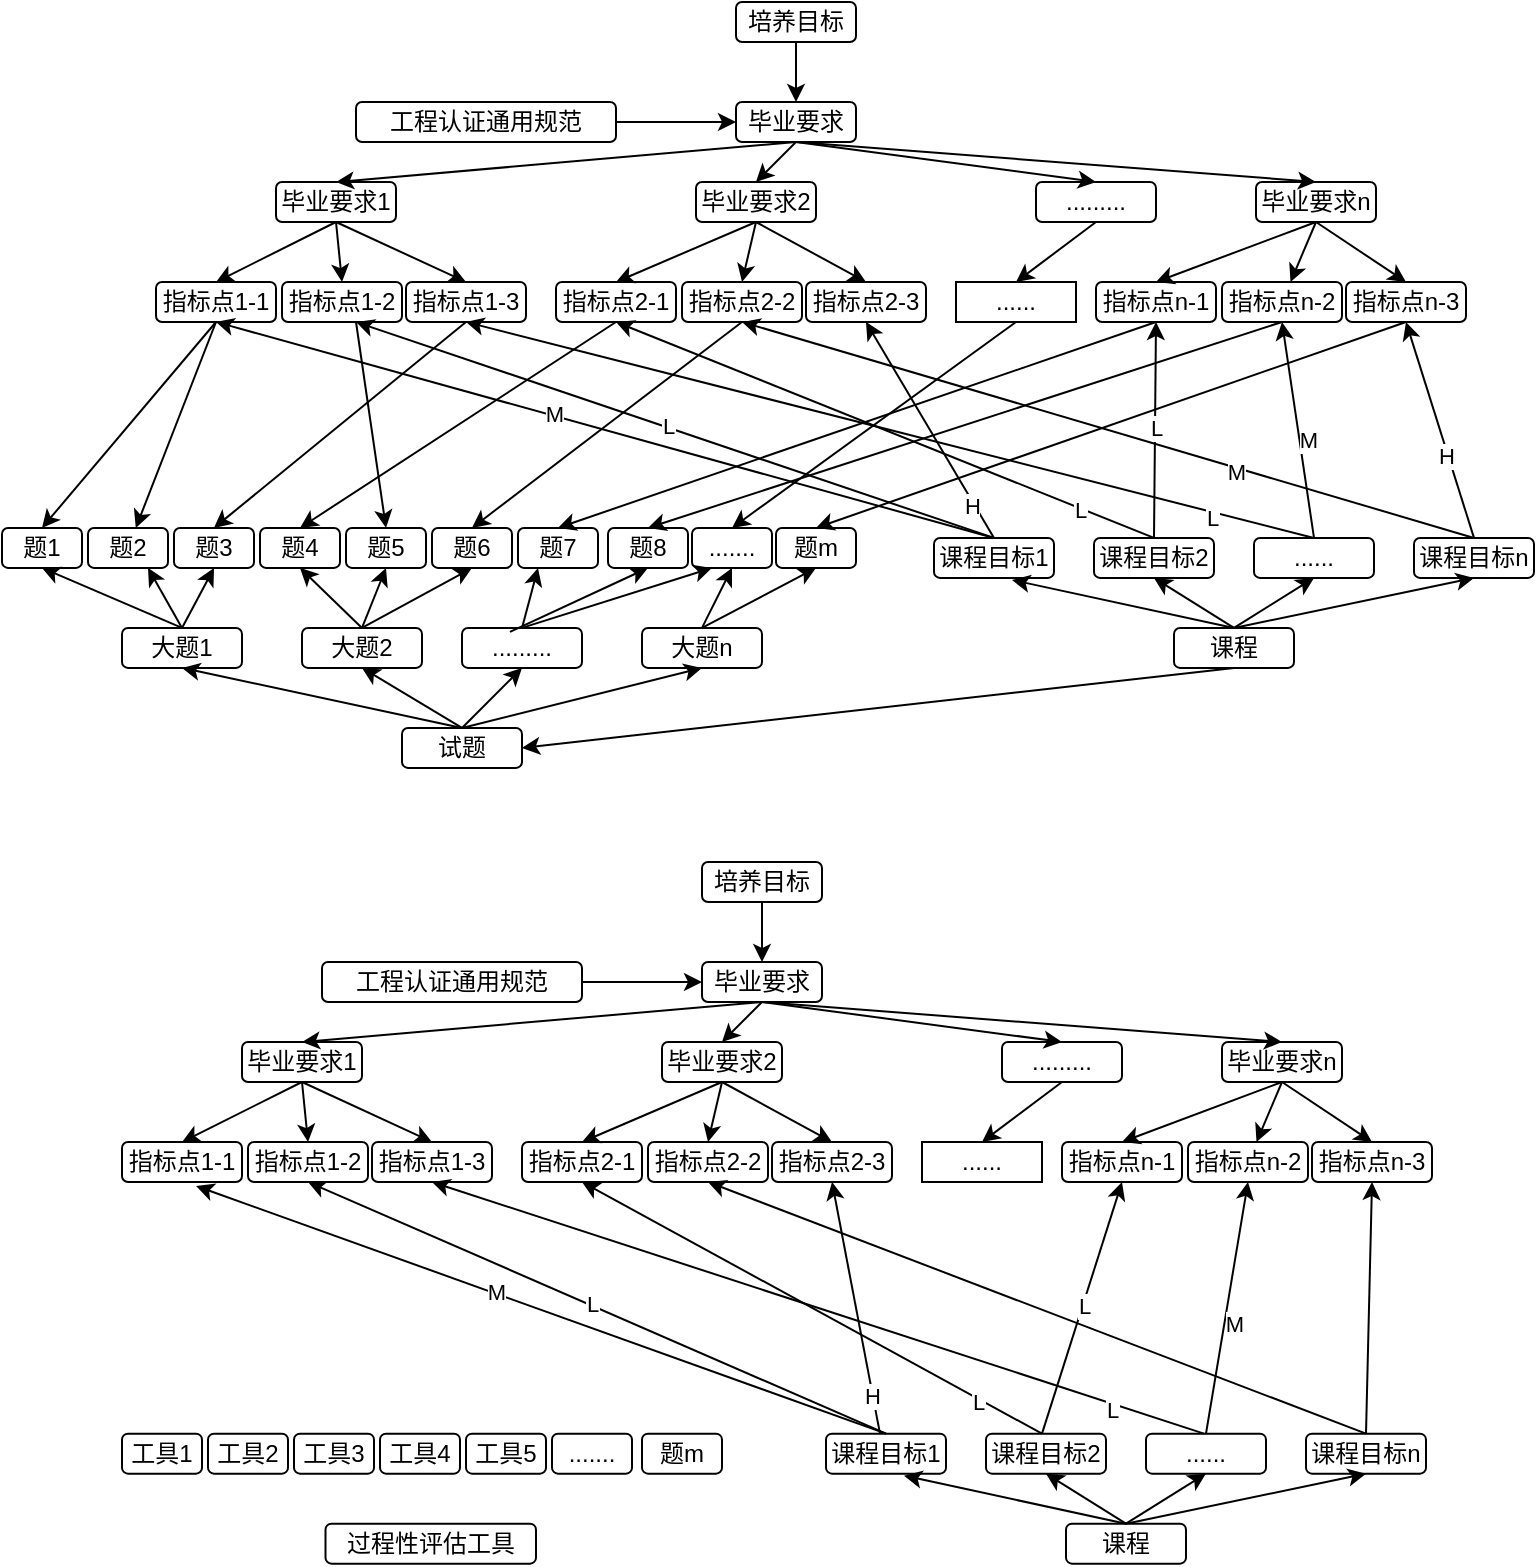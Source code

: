 <mxfile version="24.7.6">
  <diagram name="第 1 页" id="M0MhTHvx4IZhhb8VPKxF">
    <mxGraphModel dx="1434" dy="713" grid="1" gridSize="10" guides="1" tooltips="1" connect="1" arrows="1" fold="1" page="1" pageScale="1" pageWidth="827" pageHeight="1169" math="0" shadow="0">
      <root>
        <mxCell id="0" />
        <mxCell id="1" parent="0" />
        <mxCell id="4NmGDDG5UK57I1fCdw00-1" value="&lt;div align=&quot;center&quot;&gt;培养目标&lt;/div&gt;" style="rounded=1;whiteSpace=wrap;html=1;align=center;" parent="1" vertex="1">
          <mxGeometry x="390" y="220" width="60" height="20" as="geometry" />
        </mxCell>
        <mxCell id="4NmGDDG5UK57I1fCdw00-13" value="毕业要求" style="rounded=1;whiteSpace=wrap;html=1;align=center;" parent="1" vertex="1">
          <mxGeometry x="390" y="270" width="60" height="20" as="geometry" />
        </mxCell>
        <mxCell id="4NmGDDG5UK57I1fCdw00-14" value="工程认证通用规范" style="rounded=1;whiteSpace=wrap;html=1;align=center;" parent="1" vertex="1">
          <mxGeometry x="200" y="270" width="130" height="20" as="geometry" />
        </mxCell>
        <mxCell id="4NmGDDG5UK57I1fCdw00-15" value="毕业要求1" style="rounded=1;whiteSpace=wrap;html=1;align=center;" parent="1" vertex="1">
          <mxGeometry x="160" y="310" width="60" height="20" as="geometry" />
        </mxCell>
        <mxCell id="4NmGDDG5UK57I1fCdw00-16" value="毕业要求2" style="rounded=1;whiteSpace=wrap;html=1;align=center;" parent="1" vertex="1">
          <mxGeometry x="370" y="310" width="60" height="20" as="geometry" />
        </mxCell>
        <mxCell id="4NmGDDG5UK57I1fCdw00-18" value="毕业要求n" style="rounded=1;whiteSpace=wrap;html=1;align=center;" parent="1" vertex="1">
          <mxGeometry x="650" y="310" width="60" height="20" as="geometry" />
        </mxCell>
        <mxCell id="4NmGDDG5UK57I1fCdw00-19" value="........." style="rounded=1;whiteSpace=wrap;html=1;align=center;" parent="1" vertex="1">
          <mxGeometry x="540" y="310" width="60" height="20" as="geometry" />
        </mxCell>
        <mxCell id="4NmGDDG5UK57I1fCdw00-20" value="指标点1-1" style="rounded=1;whiteSpace=wrap;html=1;align=center;" parent="1" vertex="1">
          <mxGeometry x="100" y="360" width="60" height="20" as="geometry" />
        </mxCell>
        <mxCell id="4NmGDDG5UK57I1fCdw00-21" value="指标点1-2" style="rounded=1;whiteSpace=wrap;html=1;align=center;" parent="1" vertex="1">
          <mxGeometry x="163" y="360" width="60" height="20" as="geometry" />
        </mxCell>
        <mxCell id="4NmGDDG5UK57I1fCdw00-22" value="指标点1-3" style="rounded=1;whiteSpace=wrap;html=1;align=center;" parent="1" vertex="1">
          <mxGeometry x="225" y="360" width="60" height="20" as="geometry" />
        </mxCell>
        <mxCell id="4NmGDDG5UK57I1fCdw00-24" value="指标点2-1" style="rounded=1;whiteSpace=wrap;html=1;align=center;" parent="1" vertex="1">
          <mxGeometry x="300" y="360" width="60" height="20" as="geometry" />
        </mxCell>
        <mxCell id="4NmGDDG5UK57I1fCdw00-25" value="指标点2-2" style="rounded=1;whiteSpace=wrap;html=1;align=center;" parent="1" vertex="1">
          <mxGeometry x="363" y="360" width="60" height="20" as="geometry" />
        </mxCell>
        <mxCell id="4NmGDDG5UK57I1fCdw00-26" value="指标点2-3" style="rounded=1;whiteSpace=wrap;html=1;align=center;" parent="1" vertex="1">
          <mxGeometry x="425" y="360" width="60" height="20" as="geometry" />
        </mxCell>
        <mxCell id="4NmGDDG5UK57I1fCdw00-27" value="指标点n-1" style="rounded=1;whiteSpace=wrap;html=1;align=center;" parent="1" vertex="1">
          <mxGeometry x="570" y="360" width="60" height="20" as="geometry" />
        </mxCell>
        <mxCell id="4NmGDDG5UK57I1fCdw00-28" value="指标点n-2" style="rounded=1;whiteSpace=wrap;html=1;align=center;" parent="1" vertex="1">
          <mxGeometry x="633" y="360" width="60" height="20" as="geometry" />
        </mxCell>
        <mxCell id="4NmGDDG5UK57I1fCdw00-29" value="指标点n-3" style="rounded=1;whiteSpace=wrap;html=1;align=center;" parent="1" vertex="1">
          <mxGeometry x="695" y="360" width="60" height="20" as="geometry" />
        </mxCell>
        <mxCell id="l1RVXC4RBP18zVJXkCvL-1" value="课程" style="rounded=1;whiteSpace=wrap;html=1;align=center;" parent="1" vertex="1">
          <mxGeometry x="609" y="532.96" width="60" height="20" as="geometry" />
        </mxCell>
        <mxCell id="l1RVXC4RBP18zVJXkCvL-2" value="课程目标1" style="rounded=1;whiteSpace=wrap;html=1;align=center;" parent="1" vertex="1">
          <mxGeometry x="489" y="487.96" width="60" height="20" as="geometry" />
        </mxCell>
        <mxCell id="l1RVXC4RBP18zVJXkCvL-3" value="课程目标2" style="rounded=1;whiteSpace=wrap;html=1;align=center;" parent="1" vertex="1">
          <mxGeometry x="569" y="487.96" width="60" height="20" as="geometry" />
        </mxCell>
        <mxCell id="l1RVXC4RBP18zVJXkCvL-4" value="......" style="rounded=1;whiteSpace=wrap;html=1;align=center;" parent="1" vertex="1">
          <mxGeometry x="649" y="487.96" width="60" height="20" as="geometry" />
        </mxCell>
        <mxCell id="l1RVXC4RBP18zVJXkCvL-5" value="课程目标n" style="rounded=1;whiteSpace=wrap;html=1;align=center;" parent="1" vertex="1">
          <mxGeometry x="729" y="487.96" width="60" height="20" as="geometry" />
        </mxCell>
        <mxCell id="l1RVXC4RBP18zVJXkCvL-7" value="" style="endArrow=classic;html=1;rounded=0;exitX=0.5;exitY=0;exitDx=0;exitDy=0;entryX=0.5;entryY=1;entryDx=0;entryDy=0;" parent="1" source="l1RVXC4RBP18zVJXkCvL-2" target="4NmGDDG5UK57I1fCdw00-20" edge="1">
          <mxGeometry width="50" height="50" relative="1" as="geometry">
            <mxPoint x="390" y="490" as="sourcePoint" />
            <mxPoint x="440" y="440" as="targetPoint" />
          </mxGeometry>
        </mxCell>
        <mxCell id="l1RVXC4RBP18zVJXkCvL-9" value="M" style="edgeLabel;html=1;align=center;verticalAlign=middle;resizable=0;points=[];" parent="l1RVXC4RBP18zVJXkCvL-7" vertex="1" connectable="0">
          <mxGeometry x="0.135" y="-1" relative="1" as="geometry">
            <mxPoint as="offset" />
          </mxGeometry>
        </mxCell>
        <mxCell id="l1RVXC4RBP18zVJXkCvL-16" value="" style="endArrow=classic;html=1;rounded=0;exitX=0.5;exitY=0;exitDx=0;exitDy=0;entryX=0.5;entryY=1;entryDx=0;entryDy=0;" parent="1" source="l1RVXC4RBP18zVJXkCvL-3" target="4NmGDDG5UK57I1fCdw00-27" edge="1">
          <mxGeometry width="50" height="50" relative="1" as="geometry">
            <mxPoint x="600" y="500" as="sourcePoint" />
            <mxPoint x="650" y="450" as="targetPoint" />
          </mxGeometry>
        </mxCell>
        <mxCell id="l1RVXC4RBP18zVJXkCvL-17" value="L" style="edgeLabel;html=1;align=center;verticalAlign=middle;resizable=0;points=[];" parent="l1RVXC4RBP18zVJXkCvL-16" vertex="1" connectable="0">
          <mxGeometry x="0.015" relative="1" as="geometry">
            <mxPoint as="offset" />
          </mxGeometry>
        </mxCell>
        <mxCell id="l1RVXC4RBP18zVJXkCvL-18" value="" style="endArrow=classic;html=1;rounded=0;exitX=0.5;exitY=0;exitDx=0;exitDy=0;entryX=0.5;entryY=1;entryDx=0;entryDy=0;" parent="1" source="l1RVXC4RBP18zVJXkCvL-4" target="4NmGDDG5UK57I1fCdw00-22" edge="1">
          <mxGeometry width="50" height="50" relative="1" as="geometry">
            <mxPoint x="710" y="530" as="sourcePoint" />
            <mxPoint x="760" y="480" as="targetPoint" />
          </mxGeometry>
        </mxCell>
        <mxCell id="d3TRPafl2YmMPk96gAk_-47" value="L" style="edgeLabel;html=1;align=center;verticalAlign=middle;resizable=0;points=[];" vertex="1" connectable="0" parent="l1RVXC4RBP18zVJXkCvL-18">
          <mxGeometry x="-0.763" y="3" relative="1" as="geometry">
            <mxPoint as="offset" />
          </mxGeometry>
        </mxCell>
        <mxCell id="l1RVXC4RBP18zVJXkCvL-19" value="" style="endArrow=classic;html=1;rounded=0;exitX=0.5;exitY=0;exitDx=0;exitDy=0;entryX=0.5;entryY=1;entryDx=0;entryDy=0;" parent="1" source="l1RVXC4RBP18zVJXkCvL-4" target="4NmGDDG5UK57I1fCdw00-28" edge="1">
          <mxGeometry width="50" height="50" relative="1" as="geometry">
            <mxPoint x="690" y="560" as="sourcePoint" />
            <mxPoint x="740" y="510" as="targetPoint" />
          </mxGeometry>
        </mxCell>
        <mxCell id="d3TRPafl2YmMPk96gAk_-48" value="M" style="edgeLabel;html=1;align=center;verticalAlign=middle;resizable=0;points=[];" vertex="1" connectable="0" parent="l1RVXC4RBP18zVJXkCvL-19">
          <mxGeometry x="-0.104" y="-4" relative="1" as="geometry">
            <mxPoint as="offset" />
          </mxGeometry>
        </mxCell>
        <mxCell id="l1RVXC4RBP18zVJXkCvL-20" value="" style="endArrow=classic;html=1;rounded=0;entryX=0.5;entryY=1;entryDx=0;entryDy=0;exitX=0.5;exitY=0;exitDx=0;exitDy=0;" parent="1" source="l1RVXC4RBP18zVJXkCvL-5" target="4NmGDDG5UK57I1fCdw00-29" edge="1">
          <mxGeometry width="50" height="50" relative="1" as="geometry">
            <mxPoint x="770" y="580" as="sourcePoint" />
            <mxPoint x="820" y="530" as="targetPoint" />
          </mxGeometry>
        </mxCell>
        <mxCell id="d3TRPafl2YmMPk96gAk_-49" value="H" style="edgeLabel;html=1;align=center;verticalAlign=middle;resizable=0;points=[];" vertex="1" connectable="0" parent="l1RVXC4RBP18zVJXkCvL-20">
          <mxGeometry x="-0.235" y="1" relative="1" as="geometry">
            <mxPoint as="offset" />
          </mxGeometry>
        </mxCell>
        <mxCell id="l1RVXC4RBP18zVJXkCvL-21" value="" style="endArrow=classic;html=1;rounded=0;exitX=0.5;exitY=0;exitDx=0;exitDy=0;entryX=0.5;entryY=1;entryDx=0;entryDy=0;" parent="1" source="l1RVXC4RBP18zVJXkCvL-5" target="4NmGDDG5UK57I1fCdw00-25" edge="1">
          <mxGeometry width="50" height="50" relative="1" as="geometry">
            <mxPoint x="770" y="500" as="sourcePoint" />
            <mxPoint x="820" y="450" as="targetPoint" />
          </mxGeometry>
        </mxCell>
        <mxCell id="d3TRPafl2YmMPk96gAk_-58" value="M" style="edgeLabel;html=1;align=center;verticalAlign=middle;resizable=0;points=[];" vertex="1" connectable="0" parent="l1RVXC4RBP18zVJXkCvL-21">
          <mxGeometry x="-0.353" y="2" relative="1" as="geometry">
            <mxPoint as="offset" />
          </mxGeometry>
        </mxCell>
        <mxCell id="l1RVXC4RBP18zVJXkCvL-22" value="......" style="rounded=1;whiteSpace=wrap;html=1;align=center;arcSize=0;" parent="1" vertex="1">
          <mxGeometry x="500" y="360" width="60" height="20" as="geometry" />
        </mxCell>
        <mxCell id="l1RVXC4RBP18zVJXkCvL-23" value="" style="endArrow=classic;html=1;rounded=0;exitX=0.5;exitY=1;exitDx=0;exitDy=0;entryX=0.5;entryY=0;entryDx=0;entryDy=0;" parent="1" source="4NmGDDG5UK57I1fCdw00-15" target="4NmGDDG5UK57I1fCdw00-20" edge="1">
          <mxGeometry width="50" height="50" relative="1" as="geometry">
            <mxPoint x="390" y="460" as="sourcePoint" />
            <mxPoint x="440" y="410" as="targetPoint" />
          </mxGeometry>
        </mxCell>
        <mxCell id="l1RVXC4RBP18zVJXkCvL-24" value="" style="endArrow=classic;html=1;rounded=0;exitX=0.5;exitY=1;exitDx=0;exitDy=0;entryX=0.5;entryY=0;entryDx=0;entryDy=0;" parent="1" source="4NmGDDG5UK57I1fCdw00-15" target="4NmGDDG5UK57I1fCdw00-21" edge="1">
          <mxGeometry width="50" height="50" relative="1" as="geometry">
            <mxPoint x="390" y="460" as="sourcePoint" />
            <mxPoint x="440" y="410" as="targetPoint" />
          </mxGeometry>
        </mxCell>
        <mxCell id="l1RVXC4RBP18zVJXkCvL-25" value="" style="endArrow=classic;html=1;rounded=0;exitX=0.5;exitY=1;exitDx=0;exitDy=0;entryX=0.5;entryY=0;entryDx=0;entryDy=0;" parent="1" source="4NmGDDG5UK57I1fCdw00-15" target="4NmGDDG5UK57I1fCdw00-22" edge="1">
          <mxGeometry width="50" height="50" relative="1" as="geometry">
            <mxPoint x="410" y="470" as="sourcePoint" />
            <mxPoint x="460" y="420" as="targetPoint" />
          </mxGeometry>
        </mxCell>
        <mxCell id="l1RVXC4RBP18zVJXkCvL-26" value="" style="endArrow=classic;html=1;rounded=0;exitX=0.5;exitY=1;exitDx=0;exitDy=0;entryX=0.5;entryY=0;entryDx=0;entryDy=0;" parent="1" source="4NmGDDG5UK57I1fCdw00-16" target="4NmGDDG5UK57I1fCdw00-24" edge="1">
          <mxGeometry width="50" height="50" relative="1" as="geometry">
            <mxPoint x="390" y="460" as="sourcePoint" />
            <mxPoint x="440" y="410" as="targetPoint" />
          </mxGeometry>
        </mxCell>
        <mxCell id="l1RVXC4RBP18zVJXkCvL-27" value="" style="endArrow=classic;html=1;rounded=0;exitX=0.5;exitY=1;exitDx=0;exitDy=0;entryX=0.5;entryY=0;entryDx=0;entryDy=0;" parent="1" source="4NmGDDG5UK57I1fCdw00-16" target="4NmGDDG5UK57I1fCdw00-25" edge="1">
          <mxGeometry width="50" height="50" relative="1" as="geometry">
            <mxPoint x="390" y="460" as="sourcePoint" />
            <mxPoint x="440" y="410" as="targetPoint" />
          </mxGeometry>
        </mxCell>
        <mxCell id="l1RVXC4RBP18zVJXkCvL-28" value="" style="endArrow=classic;html=1;rounded=0;exitX=0.5;exitY=1;exitDx=0;exitDy=0;entryX=0.5;entryY=0;entryDx=0;entryDy=0;" parent="1" source="4NmGDDG5UK57I1fCdw00-16" target="4NmGDDG5UK57I1fCdw00-26" edge="1">
          <mxGeometry width="50" height="50" relative="1" as="geometry">
            <mxPoint x="390" y="460" as="sourcePoint" />
            <mxPoint x="440" y="410" as="targetPoint" />
          </mxGeometry>
        </mxCell>
        <mxCell id="l1RVXC4RBP18zVJXkCvL-29" value="" style="endArrow=classic;html=1;rounded=0;exitX=0.5;exitY=1;exitDx=0;exitDy=0;entryX=0.5;entryY=0;entryDx=0;entryDy=0;" parent="1" source="4NmGDDG5UK57I1fCdw00-19" target="l1RVXC4RBP18zVJXkCvL-22" edge="1">
          <mxGeometry width="50" height="50" relative="1" as="geometry">
            <mxPoint x="390" y="460" as="sourcePoint" />
            <mxPoint x="440" y="410" as="targetPoint" />
          </mxGeometry>
        </mxCell>
        <mxCell id="l1RVXC4RBP18zVJXkCvL-30" value="" style="endArrow=classic;html=1;rounded=0;exitX=0.5;exitY=1;exitDx=0;exitDy=0;entryX=0.5;entryY=0;entryDx=0;entryDy=0;" parent="1" source="4NmGDDG5UK57I1fCdw00-18" target="4NmGDDG5UK57I1fCdw00-27" edge="1">
          <mxGeometry width="50" height="50" relative="1" as="geometry">
            <mxPoint x="390" y="460" as="sourcePoint" />
            <mxPoint x="440" y="410" as="targetPoint" />
          </mxGeometry>
        </mxCell>
        <mxCell id="l1RVXC4RBP18zVJXkCvL-31" value="" style="endArrow=classic;html=1;rounded=0;exitX=0.5;exitY=1;exitDx=0;exitDy=0;" parent="1" source="4NmGDDG5UK57I1fCdw00-18" target="4NmGDDG5UK57I1fCdw00-28" edge="1">
          <mxGeometry width="50" height="50" relative="1" as="geometry">
            <mxPoint x="540" y="450" as="sourcePoint" />
            <mxPoint x="590" y="400" as="targetPoint" />
          </mxGeometry>
        </mxCell>
        <mxCell id="l1RVXC4RBP18zVJXkCvL-32" value="" style="endArrow=classic;html=1;rounded=0;exitX=0.5;exitY=1;exitDx=0;exitDy=0;entryX=0.5;entryY=0;entryDx=0;entryDy=0;" parent="1" source="4NmGDDG5UK57I1fCdw00-18" target="4NmGDDG5UK57I1fCdw00-29" edge="1">
          <mxGeometry width="50" height="50" relative="1" as="geometry">
            <mxPoint x="390" y="460" as="sourcePoint" />
            <mxPoint x="440" y="410" as="targetPoint" />
          </mxGeometry>
        </mxCell>
        <mxCell id="l1RVXC4RBP18zVJXkCvL-35" value="" style="endArrow=classic;html=1;rounded=0;exitX=1;exitY=0.5;exitDx=0;exitDy=0;entryX=0;entryY=0.5;entryDx=0;entryDy=0;" parent="1" source="4NmGDDG5UK57I1fCdw00-14" target="4NmGDDG5UK57I1fCdw00-13" edge="1">
          <mxGeometry width="50" height="50" relative="1" as="geometry">
            <mxPoint x="390" y="460" as="sourcePoint" />
            <mxPoint x="440" y="410" as="targetPoint" />
          </mxGeometry>
        </mxCell>
        <mxCell id="l1RVXC4RBP18zVJXkCvL-36" value="" style="endArrow=classic;html=1;rounded=0;exitX=0.5;exitY=1;exitDx=0;exitDy=0;entryX=0.5;entryY=0;entryDx=0;entryDy=0;" parent="1" source="4NmGDDG5UK57I1fCdw00-1" target="4NmGDDG5UK57I1fCdw00-13" edge="1">
          <mxGeometry width="50" height="50" relative="1" as="geometry">
            <mxPoint x="390" y="460" as="sourcePoint" />
            <mxPoint x="440" y="410" as="targetPoint" />
          </mxGeometry>
        </mxCell>
        <mxCell id="l1RVXC4RBP18zVJXkCvL-37" value="" style="endArrow=classic;html=1;rounded=0;exitX=0.5;exitY=1;exitDx=0;exitDy=0;entryX=0.5;entryY=0;entryDx=0;entryDy=0;" parent="1" source="4NmGDDG5UK57I1fCdw00-13" target="4NmGDDG5UK57I1fCdw00-15" edge="1">
          <mxGeometry width="50" height="50" relative="1" as="geometry">
            <mxPoint x="390" y="460" as="sourcePoint" />
            <mxPoint x="440" y="410" as="targetPoint" />
          </mxGeometry>
        </mxCell>
        <mxCell id="l1RVXC4RBP18zVJXkCvL-38" value="" style="endArrow=classic;html=1;rounded=0;exitX=0.5;exitY=1;exitDx=0;exitDy=0;entryX=0.5;entryY=0;entryDx=0;entryDy=0;" parent="1" source="4NmGDDG5UK57I1fCdw00-13" target="4NmGDDG5UK57I1fCdw00-16" edge="1">
          <mxGeometry width="50" height="50" relative="1" as="geometry">
            <mxPoint x="390" y="460" as="sourcePoint" />
            <mxPoint x="440" y="410" as="targetPoint" />
          </mxGeometry>
        </mxCell>
        <mxCell id="l1RVXC4RBP18zVJXkCvL-39" value="" style="endArrow=classic;html=1;rounded=0;exitX=0.5;exitY=1;exitDx=0;exitDy=0;entryX=0.5;entryY=0;entryDx=0;entryDy=0;" parent="1" source="4NmGDDG5UK57I1fCdw00-13" target="4NmGDDG5UK57I1fCdw00-19" edge="1">
          <mxGeometry width="50" height="50" relative="1" as="geometry">
            <mxPoint x="390" y="460" as="sourcePoint" />
            <mxPoint x="440" y="410" as="targetPoint" />
          </mxGeometry>
        </mxCell>
        <mxCell id="l1RVXC4RBP18zVJXkCvL-40" value="" style="endArrow=classic;html=1;rounded=0;exitX=0.5;exitY=1;exitDx=0;exitDy=0;entryX=0.5;entryY=0;entryDx=0;entryDy=0;" parent="1" source="4NmGDDG5UK57I1fCdw00-13" target="4NmGDDG5UK57I1fCdw00-18" edge="1">
          <mxGeometry width="50" height="50" relative="1" as="geometry">
            <mxPoint x="390" y="460" as="sourcePoint" />
            <mxPoint x="440" y="410" as="targetPoint" />
          </mxGeometry>
        </mxCell>
        <mxCell id="l1RVXC4RBP18zVJXkCvL-41" value="" style="endArrow=classic;html=1;rounded=0;entryX=0.65;entryY=1.05;entryDx=0;entryDy=0;entryPerimeter=0;" parent="1" target="l1RVXC4RBP18zVJXkCvL-2" edge="1">
          <mxGeometry width="50" height="50" relative="1" as="geometry">
            <mxPoint x="639" y="532.96" as="sourcePoint" />
            <mxPoint x="439" y="312.96" as="targetPoint" />
          </mxGeometry>
        </mxCell>
        <mxCell id="l1RVXC4RBP18zVJXkCvL-42" value="" style="endArrow=classic;html=1;rounded=0;exitX=0.5;exitY=0;exitDx=0;exitDy=0;entryX=0.5;entryY=1;entryDx=0;entryDy=0;" parent="1" source="l1RVXC4RBP18zVJXkCvL-1" target="l1RVXC4RBP18zVJXkCvL-3" edge="1">
          <mxGeometry width="50" height="50" relative="1" as="geometry">
            <mxPoint x="389" y="362.96" as="sourcePoint" />
            <mxPoint x="439" y="312.96" as="targetPoint" />
          </mxGeometry>
        </mxCell>
        <mxCell id="l1RVXC4RBP18zVJXkCvL-43" value="" style="endArrow=classic;html=1;rounded=0;exitX=0.5;exitY=0;exitDx=0;exitDy=0;entryX=0.5;entryY=1;entryDx=0;entryDy=0;" parent="1" source="l1RVXC4RBP18zVJXkCvL-1" target="l1RVXC4RBP18zVJXkCvL-4" edge="1">
          <mxGeometry width="50" height="50" relative="1" as="geometry">
            <mxPoint x="389" y="362.96" as="sourcePoint" />
            <mxPoint x="439" y="312.96" as="targetPoint" />
          </mxGeometry>
        </mxCell>
        <mxCell id="l1RVXC4RBP18zVJXkCvL-44" value="" style="endArrow=classic;html=1;rounded=0;exitX=0.5;exitY=0;exitDx=0;exitDy=0;entryX=0.5;entryY=1;entryDx=0;entryDy=0;" parent="1" source="l1RVXC4RBP18zVJXkCvL-1" target="l1RVXC4RBP18zVJXkCvL-5" edge="1">
          <mxGeometry width="50" height="50" relative="1" as="geometry">
            <mxPoint x="389" y="362.96" as="sourcePoint" />
            <mxPoint x="439" y="312.96" as="targetPoint" />
          </mxGeometry>
        </mxCell>
        <mxCell id="l1RVXC4RBP18zVJXkCvL-45" value="试题" style="rounded=1;whiteSpace=wrap;html=1;align=center;" parent="1" vertex="1">
          <mxGeometry x="223" y="582.96" width="60" height="20" as="geometry" />
        </mxCell>
        <mxCell id="l1RVXC4RBP18zVJXkCvL-47" value="大题1" style="rounded=1;whiteSpace=wrap;html=1;align=center;" parent="1" vertex="1">
          <mxGeometry x="83" y="532.96" width="60" height="20" as="geometry" />
        </mxCell>
        <mxCell id="l1RVXC4RBP18zVJXkCvL-48" value="大题2" style="rounded=1;whiteSpace=wrap;html=1;align=center;" parent="1" vertex="1">
          <mxGeometry x="173" y="532.96" width="60" height="20" as="geometry" />
        </mxCell>
        <mxCell id="l1RVXC4RBP18zVJXkCvL-49" value="........." style="rounded=1;whiteSpace=wrap;html=1;align=center;" parent="1" vertex="1">
          <mxGeometry x="253" y="532.96" width="60" height="20" as="geometry" />
        </mxCell>
        <mxCell id="l1RVXC4RBP18zVJXkCvL-50" value="大题n" style="rounded=1;whiteSpace=wrap;html=1;align=center;" parent="1" vertex="1">
          <mxGeometry x="343" y="532.96" width="60" height="20" as="geometry" />
        </mxCell>
        <mxCell id="l1RVXC4RBP18zVJXkCvL-51" value="题1" style="rounded=1;whiteSpace=wrap;html=1;align=center;" parent="1" vertex="1">
          <mxGeometry x="23" y="482.96" width="40" height="20" as="geometry" />
        </mxCell>
        <mxCell id="d3TRPafl2YmMPk96gAk_-1" value="题2" style="rounded=1;whiteSpace=wrap;html=1;align=center;" vertex="1" parent="1">
          <mxGeometry x="66" y="482.96" width="40" height="20" as="geometry" />
        </mxCell>
        <mxCell id="d3TRPafl2YmMPk96gAk_-2" value="题3" style="rounded=1;whiteSpace=wrap;html=1;align=center;" vertex="1" parent="1">
          <mxGeometry x="109" y="482.96" width="40" height="20" as="geometry" />
        </mxCell>
        <mxCell id="d3TRPafl2YmMPk96gAk_-3" value="题4" style="rounded=1;whiteSpace=wrap;html=1;align=center;" vertex="1" parent="1">
          <mxGeometry x="152" y="482.96" width="40" height="20" as="geometry" />
        </mxCell>
        <mxCell id="d3TRPafl2YmMPk96gAk_-4" value="题5" style="rounded=1;whiteSpace=wrap;html=1;align=center;" vertex="1" parent="1">
          <mxGeometry x="195" y="482.96" width="40" height="20" as="geometry" />
        </mxCell>
        <mxCell id="d3TRPafl2YmMPk96gAk_-5" value="题6" style="rounded=1;whiteSpace=wrap;html=1;align=center;" vertex="1" parent="1">
          <mxGeometry x="238" y="482.96" width="40" height="20" as="geometry" />
        </mxCell>
        <mxCell id="d3TRPafl2YmMPk96gAk_-6" value="题7" style="rounded=1;whiteSpace=wrap;html=1;align=center;" vertex="1" parent="1">
          <mxGeometry x="281" y="482.96" width="40" height="20" as="geometry" />
        </mxCell>
        <mxCell id="d3TRPafl2YmMPk96gAk_-7" value="题8" style="rounded=1;whiteSpace=wrap;html=1;align=center;" vertex="1" parent="1">
          <mxGeometry x="326" y="482.96" width="40" height="20" as="geometry" />
        </mxCell>
        <mxCell id="d3TRPafl2YmMPk96gAk_-9" value="题m" style="rounded=1;whiteSpace=wrap;html=1;align=center;" vertex="1" parent="1">
          <mxGeometry x="410" y="482.96" width="40" height="20" as="geometry" />
        </mxCell>
        <mxCell id="d3TRPafl2YmMPk96gAk_-10" value="......." style="rounded=1;whiteSpace=wrap;html=1;align=center;" vertex="1" parent="1">
          <mxGeometry x="368" y="482.96" width="40" height="20" as="geometry" />
        </mxCell>
        <mxCell id="d3TRPafl2YmMPk96gAk_-17" value="" style="endArrow=classic;html=1;rounded=0;exitX=0.5;exitY=1;exitDx=0;exitDy=0;entryX=0.5;entryY=0;entryDx=0;entryDy=0;" edge="1" parent="1" source="4NmGDDG5UK57I1fCdw00-20" target="l1RVXC4RBP18zVJXkCvL-51">
          <mxGeometry width="50" height="50" relative="1" as="geometry">
            <mxPoint x="310" y="520" as="sourcePoint" />
            <mxPoint x="360" y="470" as="targetPoint" />
          </mxGeometry>
        </mxCell>
        <mxCell id="d3TRPafl2YmMPk96gAk_-18" value="" style="endArrow=classic;html=1;rounded=0;" edge="1" parent="1" target="d3TRPafl2YmMPk96gAk_-1">
          <mxGeometry width="50" height="50" relative="1" as="geometry">
            <mxPoint x="130" y="380" as="sourcePoint" />
            <mxPoint x="360" y="470" as="targetPoint" />
          </mxGeometry>
        </mxCell>
        <mxCell id="d3TRPafl2YmMPk96gAk_-19" value="" style="endArrow=classic;html=1;rounded=0;exitX=0.5;exitY=1;exitDx=0;exitDy=0;entryX=0.5;entryY=0;entryDx=0;entryDy=0;" edge="1" parent="1" source="4NmGDDG5UK57I1fCdw00-22" target="d3TRPafl2YmMPk96gAk_-2">
          <mxGeometry width="50" height="50" relative="1" as="geometry">
            <mxPoint x="310" y="520" as="sourcePoint" />
            <mxPoint x="360" y="470" as="targetPoint" />
          </mxGeometry>
        </mxCell>
        <mxCell id="d3TRPafl2YmMPk96gAk_-20" value="" style="endArrow=classic;html=1;rounded=0;exitX=0.5;exitY=1;exitDx=0;exitDy=0;entryX=0.5;entryY=0;entryDx=0;entryDy=0;" edge="1" parent="1" source="4NmGDDG5UK57I1fCdw00-24" target="d3TRPafl2YmMPk96gAk_-3">
          <mxGeometry width="50" height="50" relative="1" as="geometry">
            <mxPoint x="310" y="520" as="sourcePoint" />
            <mxPoint x="360" y="470" as="targetPoint" />
          </mxGeometry>
        </mxCell>
        <mxCell id="d3TRPafl2YmMPk96gAk_-23" value="" style="endArrow=classic;html=1;rounded=0;entryX=0.5;entryY=0;entryDx=0;entryDy=0;" edge="1" parent="1" target="d3TRPafl2YmMPk96gAk_-4">
          <mxGeometry width="50" height="50" relative="1" as="geometry">
            <mxPoint x="200" y="380" as="sourcePoint" />
            <mxPoint x="360" y="470" as="targetPoint" />
          </mxGeometry>
        </mxCell>
        <mxCell id="d3TRPafl2YmMPk96gAk_-24" value="" style="endArrow=classic;html=1;rounded=0;exitX=0.5;exitY=1;exitDx=0;exitDy=0;entryX=0.5;entryY=0;entryDx=0;entryDy=0;" edge="1" parent="1" source="4NmGDDG5UK57I1fCdw00-25" target="d3TRPafl2YmMPk96gAk_-5">
          <mxGeometry width="50" height="50" relative="1" as="geometry">
            <mxPoint x="310" y="520" as="sourcePoint" />
            <mxPoint x="360" y="470" as="targetPoint" />
          </mxGeometry>
        </mxCell>
        <mxCell id="d3TRPafl2YmMPk96gAk_-25" value="" style="endArrow=classic;html=1;rounded=0;exitX=0.5;exitY=1;exitDx=0;exitDy=0;entryX=0.5;entryY=0;entryDx=0;entryDy=0;" edge="1" parent="1" source="4NmGDDG5UK57I1fCdw00-27" target="d3TRPafl2YmMPk96gAk_-6">
          <mxGeometry width="50" height="50" relative="1" as="geometry">
            <mxPoint x="310" y="520" as="sourcePoint" />
            <mxPoint x="360" y="470" as="targetPoint" />
          </mxGeometry>
        </mxCell>
        <mxCell id="d3TRPafl2YmMPk96gAk_-26" value="" style="endArrow=classic;html=1;rounded=0;entryX=0.5;entryY=0;entryDx=0;entryDy=0;exitX=0.5;exitY=1;exitDx=0;exitDy=0;" edge="1" parent="1" source="4NmGDDG5UK57I1fCdw00-28" target="d3TRPafl2YmMPk96gAk_-7">
          <mxGeometry width="50" height="50" relative="1" as="geometry">
            <mxPoint x="310" y="520" as="sourcePoint" />
            <mxPoint x="360" y="470" as="targetPoint" />
          </mxGeometry>
        </mxCell>
        <mxCell id="d3TRPafl2YmMPk96gAk_-27" value="" style="endArrow=classic;html=1;rounded=0;entryX=0.5;entryY=0;entryDx=0;entryDy=0;exitX=0.5;exitY=1;exitDx=0;exitDy=0;" edge="1" parent="1" source="4NmGDDG5UK57I1fCdw00-29" target="d3TRPafl2YmMPk96gAk_-9">
          <mxGeometry width="50" height="50" relative="1" as="geometry">
            <mxPoint x="310" y="520" as="sourcePoint" />
            <mxPoint x="360" y="470" as="targetPoint" />
          </mxGeometry>
        </mxCell>
        <mxCell id="d3TRPafl2YmMPk96gAk_-28" value="" style="endArrow=classic;html=1;rounded=0;exitX=0.5;exitY=1;exitDx=0;exitDy=0;entryX=0.5;entryY=0;entryDx=0;entryDy=0;" edge="1" parent="1" source="l1RVXC4RBP18zVJXkCvL-22" target="d3TRPafl2YmMPk96gAk_-10">
          <mxGeometry width="50" height="50" relative="1" as="geometry">
            <mxPoint x="310" y="520" as="sourcePoint" />
            <mxPoint x="360" y="470" as="targetPoint" />
          </mxGeometry>
        </mxCell>
        <mxCell id="d3TRPafl2YmMPk96gAk_-29" value="" style="endArrow=classic;html=1;rounded=0;exitX=0.5;exitY=0;exitDx=0;exitDy=0;entryX=0.5;entryY=1;entryDx=0;entryDy=0;" edge="1" parent="1" source="l1RVXC4RBP18zVJXkCvL-45" target="l1RVXC4RBP18zVJXkCvL-47">
          <mxGeometry width="50" height="50" relative="1" as="geometry">
            <mxPoint x="293" y="392.96" as="sourcePoint" />
            <mxPoint x="343" y="342.96" as="targetPoint" />
          </mxGeometry>
        </mxCell>
        <mxCell id="d3TRPafl2YmMPk96gAk_-30" value="" style="endArrow=classic;html=1;rounded=0;entryX=0.5;entryY=1;entryDx=0;entryDy=0;" edge="1" parent="1" target="l1RVXC4RBP18zVJXkCvL-48">
          <mxGeometry width="50" height="50" relative="1" as="geometry">
            <mxPoint x="253" y="582.96" as="sourcePoint" />
            <mxPoint x="343" y="342.96" as="targetPoint" />
          </mxGeometry>
        </mxCell>
        <mxCell id="d3TRPafl2YmMPk96gAk_-31" value="" style="endArrow=classic;html=1;rounded=0;exitX=0.5;exitY=0;exitDx=0;exitDy=0;entryX=0.5;entryY=1;entryDx=0;entryDy=0;" edge="1" parent="1" source="l1RVXC4RBP18zVJXkCvL-45" target="l1RVXC4RBP18zVJXkCvL-49">
          <mxGeometry width="50" height="50" relative="1" as="geometry">
            <mxPoint x="293" y="392.96" as="sourcePoint" />
            <mxPoint x="343" y="342.96" as="targetPoint" />
          </mxGeometry>
        </mxCell>
        <mxCell id="d3TRPafl2YmMPk96gAk_-32" value="" style="endArrow=classic;html=1;rounded=0;exitX=0.5;exitY=0;exitDx=0;exitDy=0;entryX=0.5;entryY=1;entryDx=0;entryDy=0;" edge="1" parent="1" source="l1RVXC4RBP18zVJXkCvL-45" target="l1RVXC4RBP18zVJXkCvL-50">
          <mxGeometry width="50" height="50" relative="1" as="geometry">
            <mxPoint x="293" y="392.96" as="sourcePoint" />
            <mxPoint x="343" y="342.96" as="targetPoint" />
          </mxGeometry>
        </mxCell>
        <mxCell id="d3TRPafl2YmMPk96gAk_-33" value="" style="endArrow=classic;html=1;rounded=0;exitX=0.5;exitY=1;exitDx=0;exitDy=0;entryX=1;entryY=0.5;entryDx=0;entryDy=0;" edge="1" parent="1" source="l1RVXC4RBP18zVJXkCvL-1" target="l1RVXC4RBP18zVJXkCvL-45">
          <mxGeometry width="50" height="50" relative="1" as="geometry">
            <mxPoint x="309" y="422.96" as="sourcePoint" />
            <mxPoint x="359" y="372.96" as="targetPoint" />
          </mxGeometry>
        </mxCell>
        <mxCell id="d3TRPafl2YmMPk96gAk_-34" value="" style="endArrow=classic;html=1;rounded=0;exitX=0.5;exitY=0;exitDx=0;exitDy=0;entryX=0.5;entryY=1;entryDx=0;entryDy=0;" edge="1" parent="1" source="l1RVXC4RBP18zVJXkCvL-47" target="l1RVXC4RBP18zVJXkCvL-51">
          <mxGeometry width="50" height="50" relative="1" as="geometry">
            <mxPoint x="293" y="392.96" as="sourcePoint" />
            <mxPoint x="343" y="342.96" as="targetPoint" />
          </mxGeometry>
        </mxCell>
        <mxCell id="d3TRPafl2YmMPk96gAk_-35" value="" style="endArrow=classic;html=1;rounded=0;exitX=0.5;exitY=0;exitDx=0;exitDy=0;entryX=0.75;entryY=1;entryDx=0;entryDy=0;" edge="1" parent="1" source="l1RVXC4RBP18zVJXkCvL-47" target="d3TRPafl2YmMPk96gAk_-1">
          <mxGeometry width="50" height="50" relative="1" as="geometry">
            <mxPoint x="293" y="392.96" as="sourcePoint" />
            <mxPoint x="343" y="342.96" as="targetPoint" />
          </mxGeometry>
        </mxCell>
        <mxCell id="d3TRPafl2YmMPk96gAk_-36" value="" style="endArrow=classic;html=1;rounded=0;exitX=0.5;exitY=0;exitDx=0;exitDy=0;entryX=0.5;entryY=1;entryDx=0;entryDy=0;" edge="1" parent="1" source="l1RVXC4RBP18zVJXkCvL-47" target="d3TRPafl2YmMPk96gAk_-2">
          <mxGeometry width="50" height="50" relative="1" as="geometry">
            <mxPoint x="293" y="392.96" as="sourcePoint" />
            <mxPoint x="343" y="342.96" as="targetPoint" />
          </mxGeometry>
        </mxCell>
        <mxCell id="d3TRPafl2YmMPk96gAk_-37" value="" style="endArrow=classic;html=1;rounded=0;entryX=0.5;entryY=1;entryDx=0;entryDy=0;exitX=0.5;exitY=0;exitDx=0;exitDy=0;" edge="1" parent="1" source="l1RVXC4RBP18zVJXkCvL-48" target="d3TRPafl2YmMPk96gAk_-3">
          <mxGeometry width="50" height="50" relative="1" as="geometry">
            <mxPoint x="200" y="530" as="sourcePoint" />
            <mxPoint x="343" y="342.96" as="targetPoint" />
          </mxGeometry>
        </mxCell>
        <mxCell id="d3TRPafl2YmMPk96gAk_-38" value="" style="endArrow=classic;html=1;rounded=0;exitX=0.5;exitY=0;exitDx=0;exitDy=0;entryX=0.5;entryY=1;entryDx=0;entryDy=0;" edge="1" parent="1" source="l1RVXC4RBP18zVJXkCvL-48" target="d3TRPafl2YmMPk96gAk_-4">
          <mxGeometry width="50" height="50" relative="1" as="geometry">
            <mxPoint x="293" y="392.96" as="sourcePoint" />
            <mxPoint x="343" y="342.96" as="targetPoint" />
          </mxGeometry>
        </mxCell>
        <mxCell id="d3TRPafl2YmMPk96gAk_-39" value="" style="endArrow=classic;html=1;rounded=0;exitX=0.5;exitY=0;exitDx=0;exitDy=0;entryX=0.5;entryY=1;entryDx=0;entryDy=0;" edge="1" parent="1" source="l1RVXC4RBP18zVJXkCvL-48" target="d3TRPafl2YmMPk96gAk_-5">
          <mxGeometry width="50" height="50" relative="1" as="geometry">
            <mxPoint x="293" y="392.96" as="sourcePoint" />
            <mxPoint x="343" y="342.96" as="targetPoint" />
          </mxGeometry>
        </mxCell>
        <mxCell id="d3TRPafl2YmMPk96gAk_-40" value="" style="endArrow=classic;html=1;rounded=0;exitX=0.5;exitY=0;exitDx=0;exitDy=0;entryX=0.25;entryY=1;entryDx=0;entryDy=0;" edge="1" parent="1" source="l1RVXC4RBP18zVJXkCvL-49" target="d3TRPafl2YmMPk96gAk_-6">
          <mxGeometry width="50" height="50" relative="1" as="geometry">
            <mxPoint x="293" y="392.96" as="sourcePoint" />
            <mxPoint x="293" y="512.96" as="targetPoint" />
          </mxGeometry>
        </mxCell>
        <mxCell id="d3TRPafl2YmMPk96gAk_-41" value="" style="endArrow=classic;html=1;rounded=0;exitX=0.4;exitY=0.1;exitDx=0;exitDy=0;exitPerimeter=0;entryX=0.5;entryY=1;entryDx=0;entryDy=0;" edge="1" parent="1" source="l1RVXC4RBP18zVJXkCvL-49" target="d3TRPafl2YmMPk96gAk_-7">
          <mxGeometry width="50" height="50" relative="1" as="geometry">
            <mxPoint x="293" y="392.96" as="sourcePoint" />
            <mxPoint x="343" y="342.96" as="targetPoint" />
          </mxGeometry>
        </mxCell>
        <mxCell id="d3TRPafl2YmMPk96gAk_-42" value="" style="endArrow=classic;html=1;rounded=0;exitX=0.5;exitY=0;exitDx=0;exitDy=0;entryX=0.25;entryY=1;entryDx=0;entryDy=0;" edge="1" parent="1" source="l1RVXC4RBP18zVJXkCvL-49" target="d3TRPafl2YmMPk96gAk_-10">
          <mxGeometry width="50" height="50" relative="1" as="geometry">
            <mxPoint x="293" y="392.96" as="sourcePoint" />
            <mxPoint x="343" y="342.96" as="targetPoint" />
          </mxGeometry>
        </mxCell>
        <mxCell id="d3TRPafl2YmMPk96gAk_-43" value="" style="endArrow=classic;html=1;rounded=0;exitX=0.5;exitY=0;exitDx=0;exitDy=0;" edge="1" parent="1" source="l1RVXC4RBP18zVJXkCvL-50">
          <mxGeometry width="50" height="50" relative="1" as="geometry">
            <mxPoint x="293" y="392.96" as="sourcePoint" />
            <mxPoint x="430" y="502.96" as="targetPoint" />
          </mxGeometry>
        </mxCell>
        <mxCell id="d3TRPafl2YmMPk96gAk_-46" value="" style="endArrow=classic;html=1;rounded=0;exitX=0.5;exitY=0;exitDx=0;exitDy=0;entryX=0.5;entryY=1;entryDx=0;entryDy=0;" edge="1" parent="1" source="l1RVXC4RBP18zVJXkCvL-50" target="d3TRPafl2YmMPk96gAk_-10">
          <mxGeometry width="50" height="50" relative="1" as="geometry">
            <mxPoint x="293" y="392.96" as="sourcePoint" />
            <mxPoint x="343" y="342.96" as="targetPoint" />
          </mxGeometry>
        </mxCell>
        <mxCell id="d3TRPafl2YmMPk96gAk_-52" value="" style="endArrow=classic;html=1;rounded=0;entryX=0.5;entryY=1;entryDx=0;entryDy=0;exitX=0.5;exitY=0;exitDx=0;exitDy=0;" edge="1" parent="1" source="l1RVXC4RBP18zVJXkCvL-2" target="4NmGDDG5UK57I1fCdw00-26">
          <mxGeometry width="50" height="50" relative="1" as="geometry">
            <mxPoint x="310" y="610" as="sourcePoint" />
            <mxPoint x="360" y="560" as="targetPoint" />
          </mxGeometry>
        </mxCell>
        <mxCell id="d3TRPafl2YmMPk96gAk_-53" value="H" style="edgeLabel;html=1;align=center;verticalAlign=middle;resizable=0;points=[];" vertex="1" connectable="0" parent="d3TRPafl2YmMPk96gAk_-52">
          <mxGeometry x="-0.692" y="1" relative="1" as="geometry">
            <mxPoint as="offset" />
          </mxGeometry>
        </mxCell>
        <mxCell id="d3TRPafl2YmMPk96gAk_-54" value="" style="endArrow=classic;html=1;rounded=0;entryX=0.5;entryY=1;entryDx=0;entryDy=0;exitX=0.5;exitY=0;exitDx=0;exitDy=0;" edge="1" parent="1" source="l1RVXC4RBP18zVJXkCvL-3" target="4NmGDDG5UK57I1fCdw00-24">
          <mxGeometry width="50" height="50" relative="1" as="geometry">
            <mxPoint x="310" y="610" as="sourcePoint" />
            <mxPoint x="360" y="560" as="targetPoint" />
          </mxGeometry>
        </mxCell>
        <mxCell id="d3TRPafl2YmMPk96gAk_-55" value="&lt;div&gt;L&lt;/div&gt;" style="edgeLabel;html=1;align=center;verticalAlign=middle;resizable=0;points=[];" vertex="1" connectable="0" parent="d3TRPafl2YmMPk96gAk_-54">
          <mxGeometry x="-0.727" y="1" relative="1" as="geometry">
            <mxPoint as="offset" />
          </mxGeometry>
        </mxCell>
        <mxCell id="d3TRPafl2YmMPk96gAk_-56" value="" style="endArrow=classic;html=1;rounded=0;entryX=0.617;entryY=1;entryDx=0;entryDy=0;entryPerimeter=0;exitX=0.5;exitY=0;exitDx=0;exitDy=0;" edge="1" parent="1" source="l1RVXC4RBP18zVJXkCvL-2" target="4NmGDDG5UK57I1fCdw00-21">
          <mxGeometry width="50" height="50" relative="1" as="geometry">
            <mxPoint x="310" y="610" as="sourcePoint" />
            <mxPoint x="360" y="560" as="targetPoint" />
          </mxGeometry>
        </mxCell>
        <mxCell id="d3TRPafl2YmMPk96gAk_-57" value="L" style="edgeLabel;html=1;align=center;verticalAlign=middle;resizable=0;points=[];" vertex="1" connectable="0" parent="d3TRPafl2YmMPk96gAk_-56">
          <mxGeometry x="0.024" y="-1" relative="1" as="geometry">
            <mxPoint as="offset" />
          </mxGeometry>
        </mxCell>
        <mxCell id="d3TRPafl2YmMPk96gAk_-170" value="&lt;div align=&quot;center&quot;&gt;培养目标&lt;/div&gt;" style="rounded=1;whiteSpace=wrap;html=1;align=center;" vertex="1" parent="1">
          <mxGeometry x="373" y="650" width="60" height="20" as="geometry" />
        </mxCell>
        <mxCell id="d3TRPafl2YmMPk96gAk_-171" value="毕业要求" style="rounded=1;whiteSpace=wrap;html=1;align=center;" vertex="1" parent="1">
          <mxGeometry x="373" y="700" width="60" height="20" as="geometry" />
        </mxCell>
        <mxCell id="d3TRPafl2YmMPk96gAk_-172" value="工程认证通用规范" style="rounded=1;whiteSpace=wrap;html=1;align=center;" vertex="1" parent="1">
          <mxGeometry x="183" y="700" width="130" height="20" as="geometry" />
        </mxCell>
        <mxCell id="d3TRPafl2YmMPk96gAk_-173" value="毕业要求1" style="rounded=1;whiteSpace=wrap;html=1;align=center;" vertex="1" parent="1">
          <mxGeometry x="143" y="740" width="60" height="20" as="geometry" />
        </mxCell>
        <mxCell id="d3TRPafl2YmMPk96gAk_-174" value="毕业要求2" style="rounded=1;whiteSpace=wrap;html=1;align=center;" vertex="1" parent="1">
          <mxGeometry x="353" y="740" width="60" height="20" as="geometry" />
        </mxCell>
        <mxCell id="d3TRPafl2YmMPk96gAk_-175" value="毕业要求n" style="rounded=1;whiteSpace=wrap;html=1;align=center;" vertex="1" parent="1">
          <mxGeometry x="633" y="740" width="60" height="20" as="geometry" />
        </mxCell>
        <mxCell id="d3TRPafl2YmMPk96gAk_-176" value="........." style="rounded=1;whiteSpace=wrap;html=1;align=center;" vertex="1" parent="1">
          <mxGeometry x="523" y="740" width="60" height="20" as="geometry" />
        </mxCell>
        <mxCell id="d3TRPafl2YmMPk96gAk_-177" value="指标点1-1" style="rounded=1;whiteSpace=wrap;html=1;align=center;" vertex="1" parent="1">
          <mxGeometry x="83" y="790" width="60" height="20" as="geometry" />
        </mxCell>
        <mxCell id="d3TRPafl2YmMPk96gAk_-178" value="指标点1-2" style="rounded=1;whiteSpace=wrap;html=1;align=center;" vertex="1" parent="1">
          <mxGeometry x="146" y="790" width="60" height="20" as="geometry" />
        </mxCell>
        <mxCell id="d3TRPafl2YmMPk96gAk_-179" value="指标点1-3" style="rounded=1;whiteSpace=wrap;html=1;align=center;" vertex="1" parent="1">
          <mxGeometry x="208" y="790" width="60" height="20" as="geometry" />
        </mxCell>
        <mxCell id="d3TRPafl2YmMPk96gAk_-180" value="指标点2-1" style="rounded=1;whiteSpace=wrap;html=1;align=center;" vertex="1" parent="1">
          <mxGeometry x="283" y="790" width="60" height="20" as="geometry" />
        </mxCell>
        <mxCell id="d3TRPafl2YmMPk96gAk_-181" value="指标点2-2" style="rounded=1;whiteSpace=wrap;html=1;align=center;" vertex="1" parent="1">
          <mxGeometry x="346" y="790" width="60" height="20" as="geometry" />
        </mxCell>
        <mxCell id="d3TRPafl2YmMPk96gAk_-182" value="指标点2-3" style="rounded=1;whiteSpace=wrap;html=1;align=center;" vertex="1" parent="1">
          <mxGeometry x="408" y="790" width="60" height="20" as="geometry" />
        </mxCell>
        <mxCell id="d3TRPafl2YmMPk96gAk_-183" value="指标点n-1" style="rounded=1;whiteSpace=wrap;html=1;align=center;" vertex="1" parent="1">
          <mxGeometry x="553" y="790" width="60" height="20" as="geometry" />
        </mxCell>
        <mxCell id="d3TRPafl2YmMPk96gAk_-184" value="指标点n-2" style="rounded=1;whiteSpace=wrap;html=1;align=center;" vertex="1" parent="1">
          <mxGeometry x="616" y="790" width="60" height="20" as="geometry" />
        </mxCell>
        <mxCell id="d3TRPafl2YmMPk96gAk_-185" value="指标点n-3" style="rounded=1;whiteSpace=wrap;html=1;align=center;" vertex="1" parent="1">
          <mxGeometry x="678" y="790" width="60" height="20" as="geometry" />
        </mxCell>
        <mxCell id="d3TRPafl2YmMPk96gAk_-186" value="......" style="rounded=1;whiteSpace=wrap;html=1;align=center;arcSize=0;" vertex="1" parent="1">
          <mxGeometry x="483" y="790" width="60" height="20" as="geometry" />
        </mxCell>
        <mxCell id="d3TRPafl2YmMPk96gAk_-187" value="" style="endArrow=classic;html=1;rounded=0;exitX=0.5;exitY=1;exitDx=0;exitDy=0;entryX=0.5;entryY=0;entryDx=0;entryDy=0;" edge="1" parent="1" source="d3TRPafl2YmMPk96gAk_-173" target="d3TRPafl2YmMPk96gAk_-177">
          <mxGeometry width="50" height="50" relative="1" as="geometry">
            <mxPoint x="373" y="890" as="sourcePoint" />
            <mxPoint x="423" y="840" as="targetPoint" />
          </mxGeometry>
        </mxCell>
        <mxCell id="d3TRPafl2YmMPk96gAk_-188" value="" style="endArrow=classic;html=1;rounded=0;exitX=0.5;exitY=1;exitDx=0;exitDy=0;entryX=0.5;entryY=0;entryDx=0;entryDy=0;" edge="1" parent="1" source="d3TRPafl2YmMPk96gAk_-173" target="d3TRPafl2YmMPk96gAk_-178">
          <mxGeometry width="50" height="50" relative="1" as="geometry">
            <mxPoint x="373" y="890" as="sourcePoint" />
            <mxPoint x="423" y="840" as="targetPoint" />
          </mxGeometry>
        </mxCell>
        <mxCell id="d3TRPafl2YmMPk96gAk_-189" value="" style="endArrow=classic;html=1;rounded=0;exitX=0.5;exitY=1;exitDx=0;exitDy=0;entryX=0.5;entryY=0;entryDx=0;entryDy=0;" edge="1" parent="1" source="d3TRPafl2YmMPk96gAk_-173" target="d3TRPafl2YmMPk96gAk_-179">
          <mxGeometry width="50" height="50" relative="1" as="geometry">
            <mxPoint x="393" y="900" as="sourcePoint" />
            <mxPoint x="443" y="850" as="targetPoint" />
          </mxGeometry>
        </mxCell>
        <mxCell id="d3TRPafl2YmMPk96gAk_-190" value="" style="endArrow=classic;html=1;rounded=0;exitX=0.5;exitY=1;exitDx=0;exitDy=0;entryX=0.5;entryY=0;entryDx=0;entryDy=0;" edge="1" parent="1" source="d3TRPafl2YmMPk96gAk_-174" target="d3TRPafl2YmMPk96gAk_-180">
          <mxGeometry width="50" height="50" relative="1" as="geometry">
            <mxPoint x="373" y="890" as="sourcePoint" />
            <mxPoint x="423" y="840" as="targetPoint" />
          </mxGeometry>
        </mxCell>
        <mxCell id="d3TRPafl2YmMPk96gAk_-191" value="" style="endArrow=classic;html=1;rounded=0;exitX=0.5;exitY=1;exitDx=0;exitDy=0;entryX=0.5;entryY=0;entryDx=0;entryDy=0;" edge="1" parent="1" source="d3TRPafl2YmMPk96gAk_-174" target="d3TRPafl2YmMPk96gAk_-181">
          <mxGeometry width="50" height="50" relative="1" as="geometry">
            <mxPoint x="373" y="890" as="sourcePoint" />
            <mxPoint x="423" y="840" as="targetPoint" />
          </mxGeometry>
        </mxCell>
        <mxCell id="d3TRPafl2YmMPk96gAk_-192" value="" style="endArrow=classic;html=1;rounded=0;exitX=0.5;exitY=1;exitDx=0;exitDy=0;entryX=0.5;entryY=0;entryDx=0;entryDy=0;" edge="1" parent="1" source="d3TRPafl2YmMPk96gAk_-174" target="d3TRPafl2YmMPk96gAk_-182">
          <mxGeometry width="50" height="50" relative="1" as="geometry">
            <mxPoint x="373" y="890" as="sourcePoint" />
            <mxPoint x="423" y="840" as="targetPoint" />
          </mxGeometry>
        </mxCell>
        <mxCell id="d3TRPafl2YmMPk96gAk_-193" value="" style="endArrow=classic;html=1;rounded=0;exitX=0.5;exitY=1;exitDx=0;exitDy=0;entryX=0.5;entryY=0;entryDx=0;entryDy=0;" edge="1" parent="1" source="d3TRPafl2YmMPk96gAk_-176" target="d3TRPafl2YmMPk96gAk_-186">
          <mxGeometry width="50" height="50" relative="1" as="geometry">
            <mxPoint x="373" y="890" as="sourcePoint" />
            <mxPoint x="423" y="840" as="targetPoint" />
          </mxGeometry>
        </mxCell>
        <mxCell id="d3TRPafl2YmMPk96gAk_-194" value="" style="endArrow=classic;html=1;rounded=0;exitX=0.5;exitY=1;exitDx=0;exitDy=0;entryX=0.5;entryY=0;entryDx=0;entryDy=0;" edge="1" parent="1" source="d3TRPafl2YmMPk96gAk_-175" target="d3TRPafl2YmMPk96gAk_-183">
          <mxGeometry width="50" height="50" relative="1" as="geometry">
            <mxPoint x="373" y="890" as="sourcePoint" />
            <mxPoint x="423" y="840" as="targetPoint" />
          </mxGeometry>
        </mxCell>
        <mxCell id="d3TRPafl2YmMPk96gAk_-195" value="" style="endArrow=classic;html=1;rounded=0;exitX=0.5;exitY=1;exitDx=0;exitDy=0;" edge="1" parent="1" source="d3TRPafl2YmMPk96gAk_-175" target="d3TRPafl2YmMPk96gAk_-184">
          <mxGeometry width="50" height="50" relative="1" as="geometry">
            <mxPoint x="523" y="880" as="sourcePoint" />
            <mxPoint x="573" y="830" as="targetPoint" />
          </mxGeometry>
        </mxCell>
        <mxCell id="d3TRPafl2YmMPk96gAk_-196" value="" style="endArrow=classic;html=1;rounded=0;exitX=0.5;exitY=1;exitDx=0;exitDy=0;entryX=0.5;entryY=0;entryDx=0;entryDy=0;" edge="1" parent="1" source="d3TRPafl2YmMPk96gAk_-175" target="d3TRPafl2YmMPk96gAk_-185">
          <mxGeometry width="50" height="50" relative="1" as="geometry">
            <mxPoint x="373" y="890" as="sourcePoint" />
            <mxPoint x="423" y="840" as="targetPoint" />
          </mxGeometry>
        </mxCell>
        <mxCell id="d3TRPafl2YmMPk96gAk_-197" value="" style="endArrow=classic;html=1;rounded=0;exitX=1;exitY=0.5;exitDx=0;exitDy=0;entryX=0;entryY=0.5;entryDx=0;entryDy=0;" edge="1" parent="1" source="d3TRPafl2YmMPk96gAk_-172" target="d3TRPafl2YmMPk96gAk_-171">
          <mxGeometry width="50" height="50" relative="1" as="geometry">
            <mxPoint x="373" y="890" as="sourcePoint" />
            <mxPoint x="423" y="840" as="targetPoint" />
          </mxGeometry>
        </mxCell>
        <mxCell id="d3TRPafl2YmMPk96gAk_-198" value="" style="endArrow=classic;html=1;rounded=0;exitX=0.5;exitY=1;exitDx=0;exitDy=0;entryX=0.5;entryY=0;entryDx=0;entryDy=0;" edge="1" parent="1" source="d3TRPafl2YmMPk96gAk_-170" target="d3TRPafl2YmMPk96gAk_-171">
          <mxGeometry width="50" height="50" relative="1" as="geometry">
            <mxPoint x="373" y="890" as="sourcePoint" />
            <mxPoint x="423" y="840" as="targetPoint" />
          </mxGeometry>
        </mxCell>
        <mxCell id="d3TRPafl2YmMPk96gAk_-199" value="" style="endArrow=classic;html=1;rounded=0;exitX=0.5;exitY=1;exitDx=0;exitDy=0;entryX=0.5;entryY=0;entryDx=0;entryDy=0;" edge="1" parent="1" source="d3TRPafl2YmMPk96gAk_-171" target="d3TRPafl2YmMPk96gAk_-173">
          <mxGeometry width="50" height="50" relative="1" as="geometry">
            <mxPoint x="373" y="890" as="sourcePoint" />
            <mxPoint x="423" y="840" as="targetPoint" />
          </mxGeometry>
        </mxCell>
        <mxCell id="d3TRPafl2YmMPk96gAk_-200" value="" style="endArrow=classic;html=1;rounded=0;exitX=0.5;exitY=1;exitDx=0;exitDy=0;entryX=0.5;entryY=0;entryDx=0;entryDy=0;" edge="1" parent="1" source="d3TRPafl2YmMPk96gAk_-171" target="d3TRPafl2YmMPk96gAk_-174">
          <mxGeometry width="50" height="50" relative="1" as="geometry">
            <mxPoint x="373" y="890" as="sourcePoint" />
            <mxPoint x="423" y="840" as="targetPoint" />
          </mxGeometry>
        </mxCell>
        <mxCell id="d3TRPafl2YmMPk96gAk_-201" value="" style="endArrow=classic;html=1;rounded=0;exitX=0.5;exitY=1;exitDx=0;exitDy=0;entryX=0.5;entryY=0;entryDx=0;entryDy=0;" edge="1" parent="1" source="d3TRPafl2YmMPk96gAk_-171" target="d3TRPafl2YmMPk96gAk_-176">
          <mxGeometry width="50" height="50" relative="1" as="geometry">
            <mxPoint x="373" y="890" as="sourcePoint" />
            <mxPoint x="423" y="840" as="targetPoint" />
          </mxGeometry>
        </mxCell>
        <mxCell id="d3TRPafl2YmMPk96gAk_-202" value="" style="endArrow=classic;html=1;rounded=0;exitX=0.5;exitY=1;exitDx=0;exitDy=0;entryX=0.5;entryY=0;entryDx=0;entryDy=0;" edge="1" parent="1" source="d3TRPafl2YmMPk96gAk_-171" target="d3TRPafl2YmMPk96gAk_-175">
          <mxGeometry width="50" height="50" relative="1" as="geometry">
            <mxPoint x="373" y="890" as="sourcePoint" />
            <mxPoint x="423" y="840" as="targetPoint" />
          </mxGeometry>
        </mxCell>
        <mxCell id="d3TRPafl2YmMPk96gAk_-203" value="课程" style="rounded=1;whiteSpace=wrap;html=1;align=center;" vertex="1" parent="1">
          <mxGeometry x="555" y="980.83" width="60" height="20" as="geometry" />
        </mxCell>
        <mxCell id="d3TRPafl2YmMPk96gAk_-204" value="课程目标1" style="rounded=1;whiteSpace=wrap;html=1;align=center;" vertex="1" parent="1">
          <mxGeometry x="435" y="935.83" width="60" height="20" as="geometry" />
        </mxCell>
        <mxCell id="d3TRPafl2YmMPk96gAk_-205" value="课程目标2" style="rounded=1;whiteSpace=wrap;html=1;align=center;" vertex="1" parent="1">
          <mxGeometry x="515" y="935.83" width="60" height="20" as="geometry" />
        </mxCell>
        <mxCell id="d3TRPafl2YmMPk96gAk_-206" value="......" style="rounded=1;whiteSpace=wrap;html=1;align=center;" vertex="1" parent="1">
          <mxGeometry x="595" y="935.83" width="60" height="20" as="geometry" />
        </mxCell>
        <mxCell id="d3TRPafl2YmMPk96gAk_-207" value="课程目标n" style="rounded=1;whiteSpace=wrap;html=1;align=center;" vertex="1" parent="1">
          <mxGeometry x="675" y="935.83" width="60" height="20" as="geometry" />
        </mxCell>
        <mxCell id="d3TRPafl2YmMPk96gAk_-209" value="" style="endArrow=classic;html=1;rounded=0;entryX=0.65;entryY=1.05;entryDx=0;entryDy=0;entryPerimeter=0;" edge="1" parent="1" target="d3TRPafl2YmMPk96gAk_-204">
          <mxGeometry width="50" height="50" relative="1" as="geometry">
            <mxPoint x="585" y="980.83" as="sourcePoint" />
            <mxPoint x="385" y="760.83" as="targetPoint" />
          </mxGeometry>
        </mxCell>
        <mxCell id="d3TRPafl2YmMPk96gAk_-210" value="" style="endArrow=classic;html=1;rounded=0;exitX=0.5;exitY=0;exitDx=0;exitDy=0;entryX=0.5;entryY=1;entryDx=0;entryDy=0;" edge="1" parent="1" source="d3TRPafl2YmMPk96gAk_-203" target="d3TRPafl2YmMPk96gAk_-205">
          <mxGeometry width="50" height="50" relative="1" as="geometry">
            <mxPoint x="335" y="810.83" as="sourcePoint" />
            <mxPoint x="385" y="760.83" as="targetPoint" />
          </mxGeometry>
        </mxCell>
        <mxCell id="d3TRPafl2YmMPk96gAk_-211" value="" style="endArrow=classic;html=1;rounded=0;exitX=0.5;exitY=0;exitDx=0;exitDy=0;entryX=0.5;entryY=1;entryDx=0;entryDy=0;" edge="1" parent="1" source="d3TRPafl2YmMPk96gAk_-203" target="d3TRPafl2YmMPk96gAk_-206">
          <mxGeometry width="50" height="50" relative="1" as="geometry">
            <mxPoint x="335" y="810.83" as="sourcePoint" />
            <mxPoint x="385" y="760.83" as="targetPoint" />
          </mxGeometry>
        </mxCell>
        <mxCell id="d3TRPafl2YmMPk96gAk_-212" value="" style="endArrow=classic;html=1;rounded=0;exitX=0.5;exitY=0;exitDx=0;exitDy=0;entryX=0.5;entryY=1;entryDx=0;entryDy=0;" edge="1" parent="1" source="d3TRPafl2YmMPk96gAk_-203" target="d3TRPafl2YmMPk96gAk_-207">
          <mxGeometry width="50" height="50" relative="1" as="geometry">
            <mxPoint x="335" y="810.83" as="sourcePoint" />
            <mxPoint x="385" y="760.83" as="targetPoint" />
          </mxGeometry>
        </mxCell>
        <mxCell id="d3TRPafl2YmMPk96gAk_-215" value="过程性评估工具" style="rounded=1;whiteSpace=wrap;html=1;align=center;" vertex="1" parent="1">
          <mxGeometry x="184.75" y="980.83" width="105.25" height="20" as="geometry" />
        </mxCell>
        <mxCell id="d3TRPafl2YmMPk96gAk_-220" value="工具1" style="rounded=1;whiteSpace=wrap;html=1;align=center;" vertex="1" parent="1">
          <mxGeometry x="83" y="935.83" width="40" height="20" as="geometry" />
        </mxCell>
        <mxCell id="d3TRPafl2YmMPk96gAk_-221" value="工具2" style="rounded=1;whiteSpace=wrap;html=1;align=center;" vertex="1" parent="1">
          <mxGeometry x="126" y="935.83" width="40" height="20" as="geometry" />
        </mxCell>
        <mxCell id="d3TRPafl2YmMPk96gAk_-222" value="工具3" style="rounded=1;whiteSpace=wrap;html=1;align=center;" vertex="1" parent="1">
          <mxGeometry x="169" y="935.83" width="40" height="20" as="geometry" />
        </mxCell>
        <mxCell id="d3TRPafl2YmMPk96gAk_-223" value="工具4" style="rounded=1;whiteSpace=wrap;html=1;align=center;" vertex="1" parent="1">
          <mxGeometry x="212" y="935.83" width="40" height="20" as="geometry" />
        </mxCell>
        <mxCell id="d3TRPafl2YmMPk96gAk_-224" value="工具5" style="rounded=1;whiteSpace=wrap;html=1;align=center;" vertex="1" parent="1">
          <mxGeometry x="255" y="935.83" width="40" height="20" as="geometry" />
        </mxCell>
        <mxCell id="d3TRPafl2YmMPk96gAk_-228" value="题m" style="rounded=1;whiteSpace=wrap;html=1;align=center;" vertex="1" parent="1">
          <mxGeometry x="343" y="935.83" width="40" height="20" as="geometry" />
        </mxCell>
        <mxCell id="d3TRPafl2YmMPk96gAk_-229" value="......." style="rounded=1;whiteSpace=wrap;html=1;align=center;" vertex="1" parent="1">
          <mxGeometry x="298" y="935.83" width="40" height="20" as="geometry" />
        </mxCell>
        <mxCell id="d3TRPafl2YmMPk96gAk_-245" value="" style="endArrow=classic;html=1;rounded=0;entryX=0.5;entryY=1;entryDx=0;entryDy=0;exitX=0.5;exitY=0;exitDx=0;exitDy=0;" edge="1" parent="1" source="d3TRPafl2YmMPk96gAk_-207" target="d3TRPafl2YmMPk96gAk_-185">
          <mxGeometry width="50" height="50" relative="1" as="geometry">
            <mxPoint x="700" y="930" as="sourcePoint" />
            <mxPoint x="360" y="660" as="targetPoint" />
          </mxGeometry>
        </mxCell>
        <mxCell id="d3TRPafl2YmMPk96gAk_-246" value="" style="endArrow=classic;html=1;rounded=0;exitX=0.5;exitY=0;exitDx=0;exitDy=0;entryX=0.5;entryY=1;entryDx=0;entryDy=0;" edge="1" parent="1" source="d3TRPafl2YmMPk96gAk_-207" target="d3TRPafl2YmMPk96gAk_-181">
          <mxGeometry width="50" height="50" relative="1" as="geometry">
            <mxPoint x="310" y="710" as="sourcePoint" />
            <mxPoint x="360" y="660" as="targetPoint" />
          </mxGeometry>
        </mxCell>
        <mxCell id="d3TRPafl2YmMPk96gAk_-248" value="" style="endArrow=classic;html=1;rounded=0;exitX=0.5;exitY=0;exitDx=0;exitDy=0;entryX=0.5;entryY=1;entryDx=0;entryDy=0;" edge="1" parent="1" target="d3TRPafl2YmMPk96gAk_-184">
          <mxGeometry width="50" height="50" relative="1" as="geometry">
            <mxPoint x="625" y="935.83" as="sourcePoint" />
            <mxPoint x="609" y="827.83" as="targetPoint" />
          </mxGeometry>
        </mxCell>
        <mxCell id="d3TRPafl2YmMPk96gAk_-249" value="M" style="edgeLabel;html=1;align=center;verticalAlign=middle;resizable=0;points=[];" vertex="1" connectable="0" parent="d3TRPafl2YmMPk96gAk_-248">
          <mxGeometry x="-0.104" y="-4" relative="1" as="geometry">
            <mxPoint as="offset" />
          </mxGeometry>
        </mxCell>
        <mxCell id="d3TRPafl2YmMPk96gAk_-250" value="" style="endArrow=classic;html=1;rounded=0;exitX=0.5;exitY=0;exitDx=0;exitDy=0;entryX=0.5;entryY=1;entryDx=0;entryDy=0;" edge="1" parent="1" target="d3TRPafl2YmMPk96gAk_-179">
          <mxGeometry width="50" height="50" relative="1" as="geometry">
            <mxPoint x="624" y="935.83" as="sourcePoint" />
            <mxPoint x="200" y="827.83" as="targetPoint" />
          </mxGeometry>
        </mxCell>
        <mxCell id="d3TRPafl2YmMPk96gAk_-251" value="L" style="edgeLabel;html=1;align=center;verticalAlign=middle;resizable=0;points=[];" vertex="1" connectable="0" parent="d3TRPafl2YmMPk96gAk_-250">
          <mxGeometry x="-0.763" y="3" relative="1" as="geometry">
            <mxPoint as="offset" />
          </mxGeometry>
        </mxCell>
        <mxCell id="d3TRPafl2YmMPk96gAk_-252" value="" style="endArrow=classic;html=1;rounded=0;exitX=0.5;exitY=0;exitDx=0;exitDy=0;entryX=0.5;entryY=1;entryDx=0;entryDy=0;" edge="1" parent="1" target="d3TRPafl2YmMPk96gAk_-183">
          <mxGeometry width="50" height="50" relative="1" as="geometry">
            <mxPoint x="543" y="935.83" as="sourcePoint" />
            <mxPoint x="544" y="827.83" as="targetPoint" />
          </mxGeometry>
        </mxCell>
        <mxCell id="d3TRPafl2YmMPk96gAk_-253" value="L" style="edgeLabel;html=1;align=center;verticalAlign=middle;resizable=0;points=[];" vertex="1" connectable="0" parent="d3TRPafl2YmMPk96gAk_-252">
          <mxGeometry x="0.015" relative="1" as="geometry">
            <mxPoint as="offset" />
          </mxGeometry>
        </mxCell>
        <mxCell id="d3TRPafl2YmMPk96gAk_-254" value="" style="endArrow=classic;html=1;rounded=0;entryX=0.5;entryY=1;entryDx=0;entryDy=0;exitX=0.5;exitY=0;exitDx=0;exitDy=0;" edge="1" parent="1" target="d3TRPafl2YmMPk96gAk_-180">
          <mxGeometry width="50" height="50" relative="1" as="geometry">
            <mxPoint x="543" y="935.83" as="sourcePoint" />
            <mxPoint x="274" y="827.83" as="targetPoint" />
          </mxGeometry>
        </mxCell>
        <mxCell id="d3TRPafl2YmMPk96gAk_-255" value="&lt;div&gt;L&lt;/div&gt;" style="edgeLabel;html=1;align=center;verticalAlign=middle;resizable=0;points=[];" vertex="1" connectable="0" parent="d3TRPafl2YmMPk96gAk_-254">
          <mxGeometry x="-0.727" y="1" relative="1" as="geometry">
            <mxPoint as="offset" />
          </mxGeometry>
        </mxCell>
        <mxCell id="d3TRPafl2YmMPk96gAk_-256" value="" style="endArrow=classic;html=1;rounded=0;entryX=0.5;entryY=1;entryDx=0;entryDy=0;exitX=0.5;exitY=0;exitDx=0;exitDy=0;" edge="1" parent="1" target="d3TRPafl2YmMPk96gAk_-182">
          <mxGeometry width="50" height="50" relative="1" as="geometry">
            <mxPoint x="462" y="935.83" as="sourcePoint" />
            <mxPoint x="398" y="827.83" as="targetPoint" />
          </mxGeometry>
        </mxCell>
        <mxCell id="d3TRPafl2YmMPk96gAk_-257" value="H" style="edgeLabel;html=1;align=center;verticalAlign=middle;resizable=0;points=[];" vertex="1" connectable="0" parent="d3TRPafl2YmMPk96gAk_-256">
          <mxGeometry x="-0.692" y="1" relative="1" as="geometry">
            <mxPoint as="offset" />
          </mxGeometry>
        </mxCell>
        <mxCell id="d3TRPafl2YmMPk96gAk_-258" value="" style="endArrow=classic;html=1;rounded=0;entryX=0.5;entryY=1;entryDx=0;entryDy=0;exitX=0.5;exitY=0;exitDx=0;exitDy=0;" edge="1" parent="1" target="d3TRPafl2YmMPk96gAk_-178">
          <mxGeometry width="50" height="50" relative="1" as="geometry">
            <mxPoint x="465" y="935.83" as="sourcePoint" />
            <mxPoint x="146" y="827.83" as="targetPoint" />
          </mxGeometry>
        </mxCell>
        <mxCell id="d3TRPafl2YmMPk96gAk_-259" value="L" style="edgeLabel;html=1;align=center;verticalAlign=middle;resizable=0;points=[];" vertex="1" connectable="0" parent="d3TRPafl2YmMPk96gAk_-258">
          <mxGeometry x="0.024" y="-1" relative="1" as="geometry">
            <mxPoint as="offset" />
          </mxGeometry>
        </mxCell>
        <mxCell id="d3TRPafl2YmMPk96gAk_-260" value="" style="endArrow=classic;html=1;rounded=0;exitX=0.5;exitY=0;exitDx=0;exitDy=0;entryX=0.617;entryY=1.1;entryDx=0;entryDy=0;entryPerimeter=0;" edge="1" parent="1" source="d3TRPafl2YmMPk96gAk_-204" target="d3TRPafl2YmMPk96gAk_-177">
          <mxGeometry width="50" height="50" relative="1" as="geometry">
            <mxPoint x="426.5" y="935.83" as="sourcePoint" />
            <mxPoint x="37.5" y="827.83" as="targetPoint" />
          </mxGeometry>
        </mxCell>
        <mxCell id="d3TRPafl2YmMPk96gAk_-261" value="M" style="edgeLabel;html=1;align=center;verticalAlign=middle;resizable=0;points=[];" vertex="1" connectable="0" parent="d3TRPafl2YmMPk96gAk_-260">
          <mxGeometry x="0.135" y="-1" relative="1" as="geometry">
            <mxPoint as="offset" />
          </mxGeometry>
        </mxCell>
      </root>
    </mxGraphModel>
  </diagram>
</mxfile>
